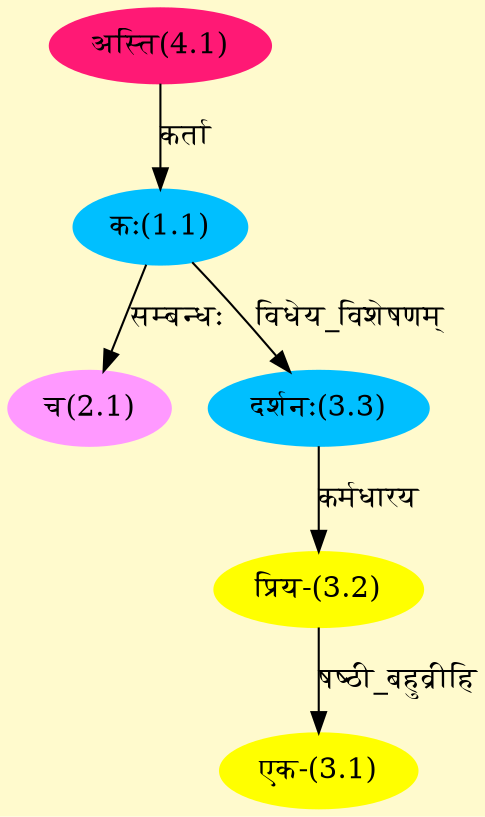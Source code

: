digraph G{
rankdir=BT;
 compound=true;
 bgcolor="lemonchiffon1";
Node1_1 [style=filled, color="#00BFFF" label = "कः(1.1)"]
Node4_1 [style=filled, color="#FF1975" label = "अस्ति(4.1)"]
Node2_1 [style=filled, color="#FF99FF" label = "च(2.1)"]
Node3_1 [style=filled, color="#FFFF00" label = "एक-(3.1)"]
Node3_2 [style=filled, color="#FFFF00" label = "प्रिय-(3.2)"]
Node3_3 [style=filled, color="#00BFFF" label = "दर्शनः(3.3)"]
/* Start of Relations section */

Node1_1 -> Node4_1 [  label="कर्ता"  dir="back" ]
Node2_1 -> Node1_1 [  label="सम्बन्धः"  dir="back" ]
Node3_1 -> Node3_2 [  label="षष्ठी_बहुव्रीहि"  dir="back" ]
Node3_2 -> Node3_3 [  label="कर्मधारय"  dir="back" ]
Node3_3 -> Node1_1 [  label="विधेय_विशेषणम्"  dir="back" ]
}
